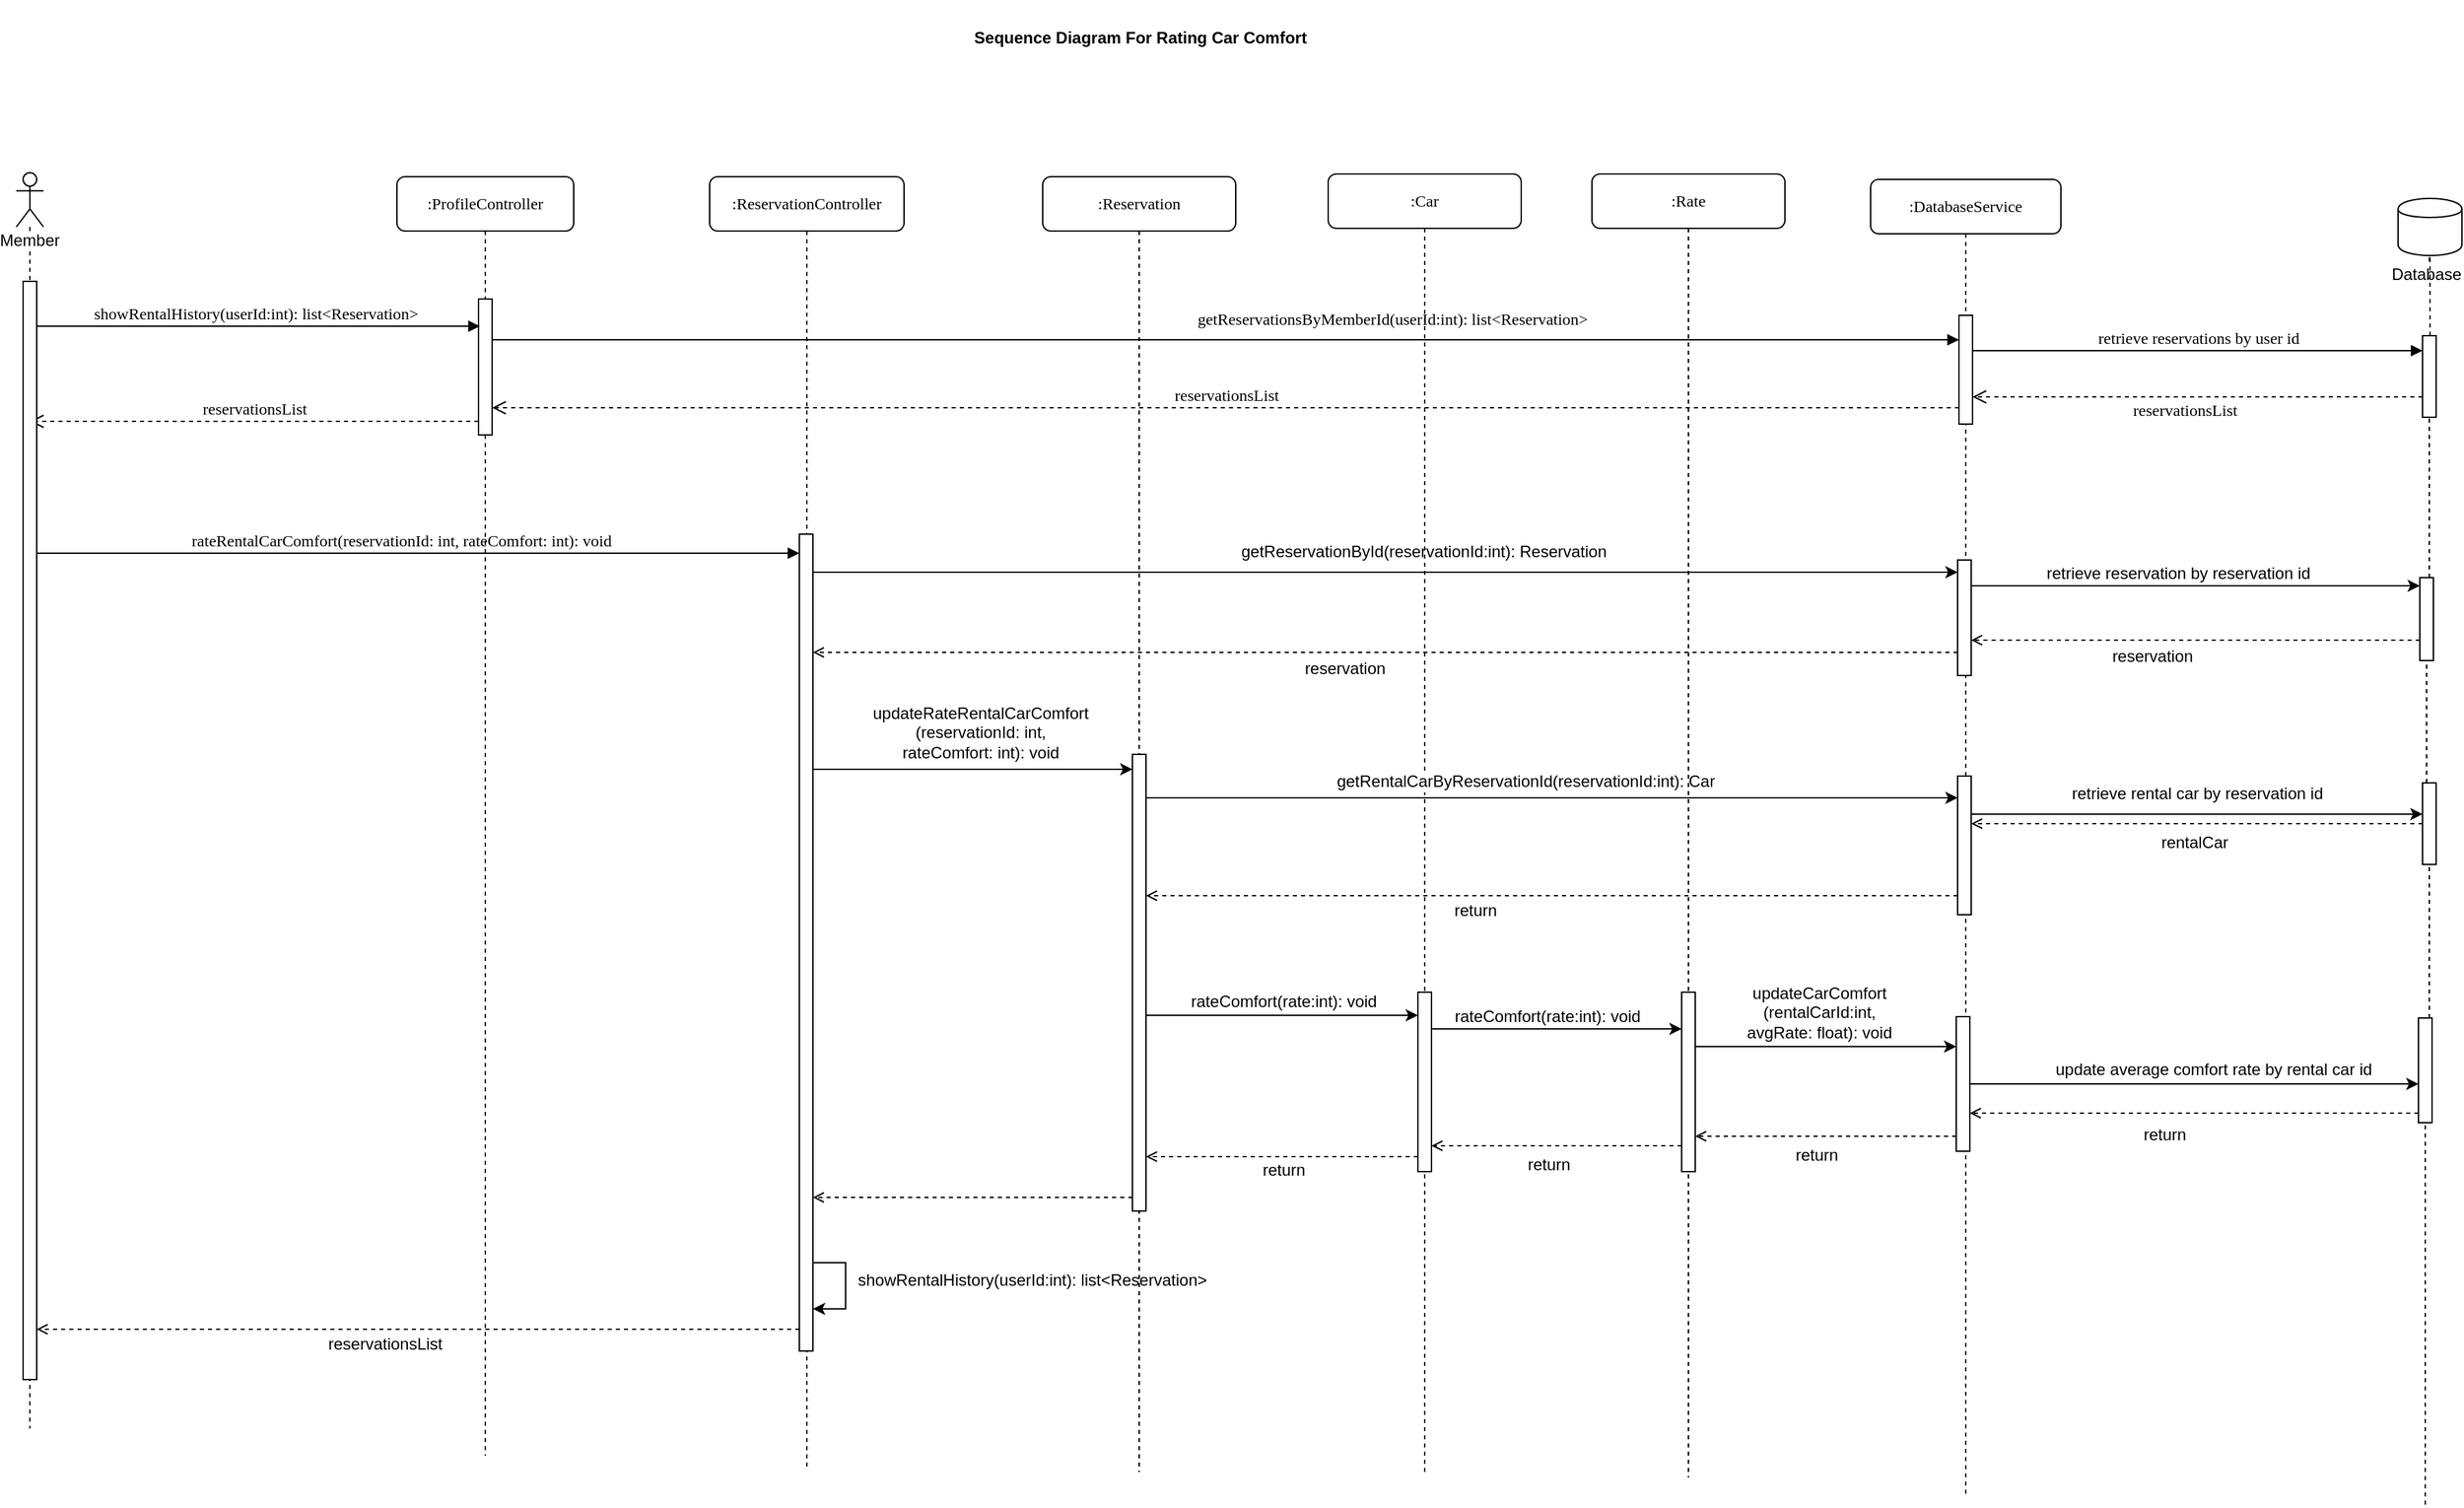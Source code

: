 <mxfile version="13.1.12" type="device"><diagram name="Page-1" id="13e1069c-82ec-6db2-03f1-153e76fe0fe0"><mxGraphModel dx="2662" dy="1570" grid="0" gridSize="10" guides="0" tooltips="1" connect="1" arrows="1" fold="1" page="0" pageScale="1" pageWidth="1100" pageHeight="850" background="#ffffff" math="0" shadow="0"><root><mxCell id="0"/><mxCell id="1" parent="0"/><mxCell id="7baba1c4bc27f4b0-2" value=":ProfileController" style="shape=umlLifeline;perimeter=lifelinePerimeter;whiteSpace=wrap;html=1;container=1;collapsible=0;recursiveResize=0;outlineConnect=0;rounded=1;shadow=0;comic=0;labelBackgroundColor=none;strokeWidth=1;fontFamily=Verdana;fontSize=12;align=center;" parent="1" vertex="1"><mxGeometry x="230" y="70" width="130" height="941" as="geometry"/></mxCell><mxCell id="7baba1c4bc27f4b0-10" value="" style="html=1;points=[];perimeter=orthogonalPerimeter;rounded=0;shadow=0;comic=0;labelBackgroundColor=none;strokeWidth=1;fontFamily=Verdana;fontSize=12;align=center;" parent="7baba1c4bc27f4b0-2" vertex="1"><mxGeometry x="60" y="90" width="10" height="100" as="geometry"/></mxCell><mxCell id="7baba1c4bc27f4b0-4" value=":ReservationController" style="shape=umlLifeline;perimeter=lifelinePerimeter;whiteSpace=wrap;html=1;container=1;collapsible=0;recursiveResize=0;outlineConnect=0;rounded=1;shadow=0;comic=0;labelBackgroundColor=none;strokeWidth=1;fontFamily=Verdana;fontSize=12;align=center;" parent="1" vertex="1"><mxGeometry x="460" y="70" width="143" height="951" as="geometry"/></mxCell><mxCell id="VKYwvumuW-N2ufbcX_XP-48" value="" style="html=1;points=[];perimeter=orthogonalPerimeter;rounded=0;shadow=0;comic=0;labelBackgroundColor=none;strokeWidth=1;fontFamily=Verdana;fontSize=12;align=center;" parent="7baba1c4bc27f4b0-4" vertex="1"><mxGeometry x="66" y="263" width="10" height="601" as="geometry"/></mxCell><mxCell id="VKYwvumuW-N2ufbcX_XP-90" style="edgeStyle=orthogonalEdgeStyle;rounded=0;orthogonalLoop=1;jettySize=auto;html=1;" parent="7baba1c4bc27f4b0-4" source="VKYwvumuW-N2ufbcX_XP-48" target="VKYwvumuW-N2ufbcX_XP-48" edge="1"><mxGeometry relative="1" as="geometry"><mxPoint x="89.43" y="815" as="sourcePoint"/><mxPoint x="75.001" y="853" as="targetPoint"/><Array as="points"><mxPoint x="100" y="799"/><mxPoint x="100" y="833"/></Array></mxGeometry></mxCell><mxCell id="7baba1c4bc27f4b0-5" value=":DatabaseService" style="shape=umlLifeline;perimeter=lifelinePerimeter;whiteSpace=wrap;html=1;container=1;collapsible=0;recursiveResize=0;outlineConnect=0;rounded=1;shadow=0;comic=0;labelBackgroundColor=none;strokeWidth=1;fontFamily=Verdana;fontSize=12;align=center;" parent="1" vertex="1"><mxGeometry x="1314" y="72" width="140" height="968" as="geometry"/></mxCell><mxCell id="7baba1c4bc27f4b0-19" value="" style="html=1;points=[];perimeter=orthogonalPerimeter;rounded=0;shadow=0;comic=0;labelBackgroundColor=none;strokeWidth=1;fontFamily=Verdana;fontSize=12;align=center;" parent="7baba1c4bc27f4b0-5" vertex="1"><mxGeometry x="65" y="100" width="10" height="80" as="geometry"/></mxCell><mxCell id="VKYwvumuW-N2ufbcX_XP-33" value="" style="html=1;points=[];perimeter=orthogonalPerimeter;rounded=0;shadow=0;comic=0;labelBackgroundColor=none;strokeWidth=1;fontFamily=Verdana;fontSize=12;align=center;" parent="7baba1c4bc27f4b0-5" vertex="1"><mxGeometry x="64" y="280" width="10" height="85" as="geometry"/></mxCell><mxCell id="VKYwvumuW-N2ufbcX_XP-64" value="" style="html=1;points=[];perimeter=orthogonalPerimeter;rounded=0;shadow=0;comic=0;labelBackgroundColor=none;strokeWidth=1;fontFamily=Verdana;fontSize=12;align=center;" parent="7baba1c4bc27f4b0-5" vertex="1"><mxGeometry x="64" y="439" width="10" height="102" as="geometry"/></mxCell><mxCell id="VKYwvumuW-N2ufbcX_XP-76" value="" style="html=1;points=[];perimeter=orthogonalPerimeter;rounded=0;shadow=0;comic=0;labelBackgroundColor=none;strokeWidth=1;fontFamily=Verdana;fontSize=12;align=center;" parent="7baba1c4bc27f4b0-5" vertex="1"><mxGeometry x="63" y="616" width="10" height="99" as="geometry"/></mxCell><mxCell id="7baba1c4bc27f4b0-20" value="getReservationsByMemberId(userId:int): list&amp;lt;Reservation&amp;gt;" style="html=1;verticalAlign=bottom;endArrow=block;labelBackgroundColor=none;fontFamily=Verdana;fontSize=12;edgeStyle=elbowEdgeStyle;elbow=vertical;" parent="1" source="7baba1c4bc27f4b0-10" target="7baba1c4bc27f4b0-19" edge="1"><mxGeometry x="0.226" y="6" relative="1" as="geometry"><mxPoint x="650" y="230" as="sourcePoint"/><mxPoint x="730" y="190" as="targetPoint"/><Array as="points"><mxPoint x="350" y="190"/><mxPoint x="760" y="200"/><mxPoint x="690" y="185"/></Array><mxPoint as="offset"/></mxGeometry></mxCell><mxCell id="7baba1c4bc27f4b0-21" value="reservationsList" style="html=1;verticalAlign=bottom;endArrow=open;dashed=1;endSize=8;labelBackgroundColor=none;fontFamily=Verdana;fontSize=12;edgeStyle=elbowEdgeStyle;elbow=vertical;" parent="1" source="7baba1c4bc27f4b0-10" target="Q7UwtsliU7LenJTDQlE5-2" edge="1"><mxGeometry relative="1" as="geometry"><mxPoint x="154" y="213.88" as="targetPoint"/><Array as="points"><mxPoint x="230" y="250"/><mxPoint x="240" y="240"/><mxPoint x="190" y="214"/><mxPoint x="230" y="197"/><mxPoint x="700" y="260"/></Array><mxPoint x="230" y="214" as="sourcePoint"/></mxGeometry></mxCell><mxCell id="7baba1c4bc27f4b0-26" value="retrieve reservations by user id" style="html=1;verticalAlign=bottom;endArrow=block;labelBackgroundColor=none;fontFamily=Verdana;fontSize=12;" parent="1" source="7baba1c4bc27f4b0-19" edge="1" target="2mEJihvLGWSnD44SEvs8-10"><mxGeometry relative="1" as="geometry"><mxPoint x="1365" y="202" as="sourcePoint"/><Array as="points"><mxPoint x="1599" y="198"/></Array><mxPoint x="1720" y="202" as="targetPoint"/></mxGeometry></mxCell><mxCell id="7baba1c4bc27f4b0-30" value="reservationsList" style="html=1;verticalAlign=bottom;endArrow=open;dashed=1;endSize=8;labelBackgroundColor=none;fontFamily=Verdana;fontSize=12;edgeStyle=elbowEdgeStyle;elbow=vertical;" parent="1" target="7baba1c4bc27f4b0-19" edge="1" source="2mEJihvLGWSnD44SEvs8-10"><mxGeometry x="0.964" y="151" relative="1" as="geometry"><mxPoint x="487" y="602" as="targetPoint"/><Array as="points"><mxPoint x="1395" y="232"/><mxPoint x="1172" y="223"/></Array><mxPoint x="1724.5" y="232" as="sourcePoint"/><mxPoint x="150" y="-132" as="offset"/></mxGeometry></mxCell><mxCell id="7baba1c4bc27f4b0-11" value="showRentalHistory(userId:int): list&amp;lt;Reservation&amp;gt;" style="html=1;verticalAlign=bottom;endArrow=block;labelBackgroundColor=none;fontFamily=Verdana;fontSize=12;edgeStyle=elbowEdgeStyle;elbow=vertical;" parent="1" source="Q7UwtsliU7LenJTDQlE5-2" edge="1"><mxGeometry relative="1" as="geometry"><mxPoint x="155" y="180" as="sourcePoint"/><mxPoint x="291" y="180" as="targetPoint"/><Array as="points"><mxPoint x="240" y="180"/></Array></mxGeometry></mxCell><mxCell id="Q7UwtsliU7LenJTDQlE5-2" value="Member" style="shape=umlLifeline;participant=umlActor;perimeter=lifelinePerimeter;whiteSpace=wrap;html=1;container=1;collapsible=0;recursiveResize=0;verticalAlign=top;spacingTop=36;labelBackgroundColor=#ffffff;outlineConnect=0;" parent="1" vertex="1"><mxGeometry x="-50" y="67" width="20" height="924" as="geometry"/></mxCell><mxCell id="7baba1c4bc27f4b0-22" value="" style="html=1;points=[];perimeter=orthogonalPerimeter;rounded=0;shadow=0;comic=0;labelBackgroundColor=none;strokeWidth=1;fontFamily=Verdana;fontSize=12;align=center;" parent="Q7UwtsliU7LenJTDQlE5-2" vertex="1"><mxGeometry x="5" y="80" width="10" height="808" as="geometry"/></mxCell><mxCell id="Q7UwtsliU7LenJTDQlE5-5" value="reservationsList" style="html=1;verticalAlign=bottom;endArrow=open;dashed=1;endSize=8;labelBackgroundColor=none;fontFamily=Verdana;fontSize=12;edgeStyle=elbowEdgeStyle;elbow=vertical;" parent="1" source="7baba1c4bc27f4b0-19" target="7baba1c4bc27f4b0-10" edge="1"><mxGeometry relative="1" as="geometry"><mxPoint x="620" y="231" as="targetPoint"/><Array as="points"><mxPoint x="680" y="240"/><mxPoint x="695" y="231"/></Array><mxPoint x="751" y="231" as="sourcePoint"/></mxGeometry></mxCell><mxCell id="2mEJihvLGWSnD44SEvs8-2" value="&lt;div&gt;&lt;b&gt;Sequence Diagram For Rating Car Comfort&lt;/b&gt;&lt;/div&gt;" style="text;html=1;strokeColor=none;fillColor=none;align=center;verticalAlign=middle;whiteSpace=wrap;rounded=0;" parent="1" vertex="1"><mxGeometry x="558" y="-60" width="438" height="55" as="geometry"/></mxCell><mxCell id="2mEJihvLGWSnD44SEvs8-3" value="" style="shape=cylinder;whiteSpace=wrap;html=1;boundedLbl=1;backgroundOutline=1;" parent="1" vertex="1"><mxGeometry x="1702" y="86" width="47" height="42" as="geometry"/></mxCell><mxCell id="2mEJihvLGWSnD44SEvs8-9" value="" style="endArrow=none;dashed=1;html=1;entryX=0.5;entryY=1;entryDx=0;entryDy=0;" parent="1" source="2mEJihvLGWSnD44SEvs8-14" target="2mEJihvLGWSnD44SEvs8-3" edge="1"><mxGeometry width="50" height="50" relative="1" as="geometry"><mxPoint x="1726" y="534" as="sourcePoint"/><mxPoint x="1389" y="231" as="targetPoint"/></mxGeometry></mxCell><mxCell id="2mEJihvLGWSnD44SEvs8-14" value="Database" style="text;html=1;strokeColor=none;fillColor=none;align=center;verticalAlign=middle;whiteSpace=wrap;rounded=0;" parent="1" vertex="1"><mxGeometry x="1703" y="132" width="40" height="20" as="geometry"/></mxCell><mxCell id="VKYwvumuW-N2ufbcX_XP-8" value=":Reservation" style="shape=umlLifeline;perimeter=lifelinePerimeter;whiteSpace=wrap;html=1;container=1;collapsible=0;recursiveResize=0;outlineConnect=0;rounded=1;shadow=0;comic=0;labelBackgroundColor=none;strokeWidth=1;fontFamily=Verdana;fontSize=12;align=center;" parent="1" vertex="1"><mxGeometry x="705" y="70" width="142" height="953" as="geometry"/></mxCell><mxCell id="VKYwvumuW-N2ufbcX_XP-62" value="" style="html=1;points=[];perimeter=orthogonalPerimeter;rounded=0;shadow=0;comic=0;labelBackgroundColor=none;strokeWidth=1;fontFamily=Verdana;fontSize=12;align=center;" parent="VKYwvumuW-N2ufbcX_XP-8" vertex="1"><mxGeometry x="66" y="425" width="10" height="336" as="geometry"/></mxCell><mxCell id="VKYwvumuW-N2ufbcX_XP-19" value="" style="endArrow=none;dashed=1;html=1;entryX=0.5;entryY=1;entryDx=0;entryDy=0;" parent="1" source="2mEJihvLGWSnD44SEvs8-10" target="2mEJihvLGWSnD44SEvs8-3" edge="1"><mxGeometry width="50" height="50" relative="1" as="geometry"><mxPoint x="1723" y="1088" as="sourcePoint"/><mxPoint x="1723.0" y="623.0" as="targetPoint"/></mxGeometry></mxCell><mxCell id="VKYwvumuW-N2ufbcX_XP-30" value="rateRentalCarComfort(reservationId: int, rateComfort: int): void" style="html=1;verticalAlign=bottom;endArrow=block;labelBackgroundColor=none;fontFamily=Verdana;fontSize=12;edgeStyle=elbowEdgeStyle;elbow=vertical;" parent="1" target="VKYwvumuW-N2ufbcX_XP-48" edge="1" source="7baba1c4bc27f4b0-22"><mxGeometry x="0.13" y="-50" relative="1" as="geometry"><mxPoint x="-130" y="347" as="sourcePoint"/><Array as="points"><mxPoint x="330.68" y="347"/><mxPoint x="190.68" y="297"/><mxPoint x="380.68" y="277"/></Array><mxPoint x="-49" y="-50" as="offset"/><mxPoint x="525.68" y="347" as="targetPoint"/></mxGeometry></mxCell><mxCell id="VKYwvumuW-N2ufbcX_XP-42" style="edgeStyle=orthogonalEdgeStyle;rounded=0;orthogonalLoop=1;jettySize=auto;html=1;dashed=1;endArrow=open;endFill=0;" parent="1" source="VKYwvumuW-N2ufbcX_XP-35" target="VKYwvumuW-N2ufbcX_XP-33" edge="1"><mxGeometry relative="1" as="geometry"><Array as="points"><mxPoint x="1601" y="411"/><mxPoint x="1601" y="411"/></Array></mxGeometry></mxCell><mxCell id="VKYwvumuW-N2ufbcX_XP-43" value="reservation" style="edgeLabel;html=1;align=center;verticalAlign=middle;resizable=0;points=[];fontSize=12;" parent="VKYwvumuW-N2ufbcX_XP-42" vertex="1" connectable="0"><mxGeometry x="-0.146" y="2" relative="1" as="geometry"><mxPoint x="-56" y="10" as="offset"/></mxGeometry></mxCell><mxCell id="VKYwvumuW-N2ufbcX_XP-35" value="" style="html=1;points=[];perimeter=orthogonalPerimeter;rounded=0;shadow=0;comic=0;labelBackgroundColor=none;strokeColor=#000000;strokeWidth=1;fillColor=#FFFFFF;fontFamily=Verdana;fontSize=12;fontColor=#000000;align=center;" parent="1" vertex="1"><mxGeometry x="1718" y="365" width="10" height="61" as="geometry"/></mxCell><mxCell id="VKYwvumuW-N2ufbcX_XP-36" value="" style="endArrow=none;dashed=1;html=1;entryX=0.5;entryY=1;entryDx=0;entryDy=0;" parent="1" source="VKYwvumuW-N2ufbcX_XP-54" target="VKYwvumuW-N2ufbcX_XP-35" edge="1"><mxGeometry width="50" height="50" relative="1" as="geometry"><mxPoint x="1723.0" y="621" as="sourcePoint"/><mxPoint x="1723.0" y="156.0" as="targetPoint"/></mxGeometry></mxCell><mxCell id="VKYwvumuW-N2ufbcX_XP-37" style="edgeStyle=orthogonalEdgeStyle;rounded=0;orthogonalLoop=1;jettySize=auto;html=1;" parent="1" source="VKYwvumuW-N2ufbcX_XP-48" target="VKYwvumuW-N2ufbcX_XP-33" edge="1"><mxGeometry relative="1" as="geometry"><Array as="points"><mxPoint x="675" y="361"/><mxPoint x="675" y="361"/></Array></mxGeometry></mxCell><mxCell id="VKYwvumuW-N2ufbcX_XP-39" value="&lt;font style=&quot;font-size: 12px&quot;&gt;getReservationById(reservationId:int): Reservation&lt;/font&gt;" style="edgeLabel;html=1;align=center;verticalAlign=middle;resizable=0;points=[];" parent="VKYwvumuW-N2ufbcX_XP-37" vertex="1" connectable="0"><mxGeometry x="0.065" y="2" relative="1" as="geometry"><mxPoint y="-13" as="offset"/></mxGeometry></mxCell><mxCell id="VKYwvumuW-N2ufbcX_XP-40" style="edgeStyle=orthogonalEdgeStyle;rounded=0;orthogonalLoop=1;jettySize=auto;html=1;" parent="1" source="VKYwvumuW-N2ufbcX_XP-33" target="VKYwvumuW-N2ufbcX_XP-35" edge="1"><mxGeometry relative="1" as="geometry"><Array as="points"><mxPoint x="1454" y="371"/><mxPoint x="1454" y="371"/></Array></mxGeometry></mxCell><mxCell id="VKYwvumuW-N2ufbcX_XP-41" value="retrieve reservation by reservation id" style="edgeLabel;html=1;align=center;verticalAlign=middle;resizable=0;points=[];fontSize=12;" parent="VKYwvumuW-N2ufbcX_XP-40" vertex="1" connectable="0"><mxGeometry x="-0.076" y="2" relative="1" as="geometry"><mxPoint x="-1" y="-7" as="offset"/></mxGeometry></mxCell><mxCell id="VKYwvumuW-N2ufbcX_XP-49" style="edgeStyle=orthogonalEdgeStyle;rounded=0;orthogonalLoop=1;jettySize=auto;html=1;" parent="1" source="VKYwvumuW-N2ufbcX_XP-48" target="VKYwvumuW-N2ufbcX_XP-62" edge="1"><mxGeometry relative="1" as="geometry"><Array as="points"><mxPoint x="725" y="506"/><mxPoint x="725" y="506"/></Array></mxGeometry></mxCell><mxCell id="VKYwvumuW-N2ufbcX_XP-50" value="&lt;div&gt;&lt;font style=&quot;font-size: 12px&quot;&gt;updateRateRentalCarComfort&lt;/font&gt;&lt;/div&gt;&lt;div&gt;&lt;font style=&quot;font-size: 12px&quot;&gt;(reservationId: int,&lt;/font&gt;&lt;/div&gt;&lt;div&gt;&lt;font style=&quot;font-size: 12px&quot;&gt;rateComfort: int): void&lt;/font&gt;&lt;/div&gt;" style="edgeLabel;html=1;align=center;verticalAlign=middle;resizable=0;points=[];" parent="VKYwvumuW-N2ufbcX_XP-49" vertex="1" connectable="0"><mxGeometry x="-0.172" y="-3" relative="1" as="geometry"><mxPoint x="24.86" y="-30" as="offset"/></mxGeometry></mxCell><mxCell id="VKYwvumuW-N2ufbcX_XP-52" style="edgeStyle=orthogonalEdgeStyle;rounded=0;orthogonalLoop=1;jettySize=auto;html=1;dashed=1;endArrow=open;endFill=0;" parent="1" source="VKYwvumuW-N2ufbcX_XP-48" target="7baba1c4bc27f4b0-22" edge="1"><mxGeometry relative="1" as="geometry"><Array as="points"><mxPoint x="236" y="918"/><mxPoint x="236" y="918"/></Array><mxPoint x="-130" y="923" as="targetPoint"/></mxGeometry></mxCell><mxCell id="VKYwvumuW-N2ufbcX_XP-53" value="reservationsList" style="edgeLabel;html=1;align=center;verticalAlign=middle;resizable=0;points=[];fontSize=12;" parent="VKYwvumuW-N2ufbcX_XP-52" vertex="1" connectable="0"><mxGeometry x="0.006" y="-77" relative="1" as="geometry"><mxPoint x="-23.43" y="88" as="offset"/></mxGeometry></mxCell><mxCell id="VKYwvumuW-N2ufbcX_XP-57" style="edgeStyle=orthogonalEdgeStyle;rounded=0;orthogonalLoop=1;jettySize=auto;html=1;dashed=1;endArrow=open;endFill=0;" parent="1" source="VKYwvumuW-N2ufbcX_XP-54" target="VKYwvumuW-N2ufbcX_XP-64" edge="1"><mxGeometry relative="1" as="geometry"><Array as="points"><mxPoint x="1725" y="569"/><mxPoint x="1198" y="569"/></Array></mxGeometry></mxCell><mxCell id="VKYwvumuW-N2ufbcX_XP-58" value="&lt;font style=&quot;font-size: 12px&quot;&gt;rentalCar&lt;/font&gt;" style="edgeLabel;html=1;align=center;verticalAlign=middle;resizable=0;points=[];" parent="VKYwvumuW-N2ufbcX_XP-57" vertex="1" connectable="0"><mxGeometry x="0.021" y="25" relative="1" as="geometry"><mxPoint x="1.43" y="-11" as="offset"/></mxGeometry></mxCell><mxCell id="VKYwvumuW-N2ufbcX_XP-54" value="" style="html=1;points=[];perimeter=orthogonalPerimeter;rounded=0;shadow=0;comic=0;labelBackgroundColor=none;strokeColor=#000000;strokeWidth=1;fillColor=#FFFFFF;fontFamily=Verdana;fontSize=12;fontColor=#000000;align=center;" parent="1" vertex="1"><mxGeometry x="1720" y="516" width="10" height="60" as="geometry"/></mxCell><mxCell id="VKYwvumuW-N2ufbcX_XP-55" value="" style="endArrow=none;dashed=1;html=1;entryX=0.5;entryY=1;entryDx=0;entryDy=0;" parent="1" source="VKYwvumuW-N2ufbcX_XP-79" target="VKYwvumuW-N2ufbcX_XP-54" edge="1"><mxGeometry width="50" height="50" relative="1" as="geometry"><mxPoint x="1721" y="787" as="sourcePoint"/><mxPoint x="1723.0" y="405" as="targetPoint"/></mxGeometry></mxCell><mxCell id="VKYwvumuW-N2ufbcX_XP-56" style="edgeStyle=orthogonalEdgeStyle;rounded=0;orthogonalLoop=1;jettySize=auto;html=1;" parent="1" source="VKYwvumuW-N2ufbcX_XP-64" target="VKYwvumuW-N2ufbcX_XP-54" edge="1"><mxGeometry relative="1" as="geometry"><Array as="points"><mxPoint x="1465" y="539"/><mxPoint x="1465" y="539"/></Array></mxGeometry></mxCell><mxCell id="VdvEMzdTId3ZS8hJNaaB-8" value="&lt;font style=&quot;font-size: 12px&quot;&gt;retrieve rental car by reservation id&lt;br&gt;&lt;/font&gt;" style="edgeLabel;html=1;align=center;verticalAlign=middle;resizable=0;points=[];" parent="VKYwvumuW-N2ufbcX_XP-56" vertex="1" connectable="0"><mxGeometry x="-0.121" y="5" relative="1" as="geometry"><mxPoint x="19.29" y="-10" as="offset"/></mxGeometry></mxCell><mxCell id="VKYwvumuW-N2ufbcX_XP-61" style="edgeStyle=orthogonalEdgeStyle;rounded=0;orthogonalLoop=1;jettySize=auto;html=1;dashed=1;fontSize=12;endArrow=open;endFill=0;" parent="1" source="VKYwvumuW-N2ufbcX_XP-33" target="VKYwvumuW-N2ufbcX_XP-48" edge="1"><mxGeometry relative="1" as="geometry"><Array as="points"><mxPoint x="858" y="420"/><mxPoint x="858" y="420"/></Array></mxGeometry></mxCell><mxCell id="VKYwvumuW-N2ufbcX_XP-63" value="reservation" style="edgeLabel;html=1;align=center;verticalAlign=middle;resizable=0;points=[];fontSize=12;" parent="VKYwvumuW-N2ufbcX_XP-61" vertex="1" connectable="0"><mxGeometry x="0.172" y="-1" relative="1" as="geometry"><mxPoint x="42.29" y="13" as="offset"/></mxGeometry></mxCell><mxCell id="VKYwvumuW-N2ufbcX_XP-65" value=":Car" style="shape=umlLifeline;perimeter=lifelinePerimeter;whiteSpace=wrap;html=1;container=1;collapsible=0;recursiveResize=0;outlineConnect=0;rounded=1;shadow=0;comic=0;labelBackgroundColor=none;strokeWidth=1;fontFamily=Verdana;fontSize=12;align=center;" parent="1" vertex="1"><mxGeometry x="915" y="68" width="142" height="957" as="geometry"/></mxCell><mxCell id="VKYwvumuW-N2ufbcX_XP-67" value="" style="html=1;points=[];perimeter=orthogonalPerimeter;rounded=0;shadow=0;comic=0;labelBackgroundColor=none;strokeWidth=1;fontFamily=Verdana;fontSize=12;align=center;" parent="VKYwvumuW-N2ufbcX_XP-65" vertex="1"><mxGeometry x="66" y="602" width="10" height="132" as="geometry"/></mxCell><mxCell id="VKYwvumuW-N2ufbcX_XP-68" style="edgeStyle=orthogonalEdgeStyle;rounded=0;orthogonalLoop=1;jettySize=auto;html=1;fontSize=12;" parent="1" source="VKYwvumuW-N2ufbcX_XP-62" target="VKYwvumuW-N2ufbcX_XP-64" edge="1"><mxGeometry relative="1" as="geometry"><Array as="points"><mxPoint x="990" y="527"/><mxPoint x="990" y="527"/></Array></mxGeometry></mxCell><mxCell id="VKYwvumuW-N2ufbcX_XP-69" value="&lt;font style=&quot;font-size: 12px&quot;&gt;getRentalCarByReservationId(reservationId:int): Car&lt;br&gt;&lt;/font&gt;" style="edgeLabel;html=1;align=center;verticalAlign=middle;resizable=0;points=[];fontSize=12;" parent="VKYwvumuW-N2ufbcX_XP-68" vertex="1" connectable="0"><mxGeometry x="0.015" y="66" relative="1" as="geometry"><mxPoint x="-24.57" y="54" as="offset"/></mxGeometry></mxCell><mxCell id="VKYwvumuW-N2ufbcX_XP-70" style="edgeStyle=orthogonalEdgeStyle;rounded=0;orthogonalLoop=1;jettySize=auto;html=1;fontSize=12;dashed=1;endArrow=open;endFill=0;" parent="1" source="VKYwvumuW-N2ufbcX_XP-64" target="VKYwvumuW-N2ufbcX_XP-62" edge="1"><mxGeometry relative="1" as="geometry"><Array as="points"><mxPoint x="1060" y="599"/><mxPoint x="1060" y="599"/></Array></mxGeometry></mxCell><mxCell id="VKYwvumuW-N2ufbcX_XP-71" value="return" style="edgeLabel;html=1;align=center;verticalAlign=middle;resizable=0;points=[];fontSize=12;" parent="VKYwvumuW-N2ufbcX_XP-70" vertex="1" connectable="0"><mxGeometry x="0.209" relative="1" as="geometry"><mxPoint x="5.57" y="11" as="offset"/></mxGeometry></mxCell><mxCell id="VKYwvumuW-N2ufbcX_XP-72" style="edgeStyle=orthogonalEdgeStyle;rounded=0;orthogonalLoop=1;jettySize=auto;html=1;fontSize=12;" parent="1" source="VKYwvumuW-N2ufbcX_XP-62" target="VKYwvumuW-N2ufbcX_XP-67" edge="1"><mxGeometry relative="1" as="geometry"><Array as="points"><mxPoint x="872" y="687"/><mxPoint x="872" y="687"/></Array></mxGeometry></mxCell><mxCell id="VKYwvumuW-N2ufbcX_XP-73" value="rateComfort(rate:int): void" style="edgeLabel;html=1;align=center;verticalAlign=middle;resizable=0;points=[];fontSize=12;" parent="VKYwvumuW-N2ufbcX_XP-72" vertex="1" connectable="0"><mxGeometry x="-0.09" y="-15" relative="1" as="geometry"><mxPoint x="9.57" y="-25" as="offset"/></mxGeometry></mxCell><mxCell id="VKYwvumuW-N2ufbcX_XP-74" style="edgeStyle=orthogonalEdgeStyle;rounded=0;orthogonalLoop=1;jettySize=auto;html=1;fontSize=12;dashed=1;endArrow=open;endFill=0;" parent="1" source="VKYwvumuW-N2ufbcX_XP-67" target="VKYwvumuW-N2ufbcX_XP-62" edge="1"><mxGeometry relative="1" as="geometry"><Array as="points"><mxPoint x="864" y="791"/><mxPoint x="864" y="791"/></Array></mxGeometry></mxCell><mxCell id="VKYwvumuW-N2ufbcX_XP-75" value="return" style="edgeLabel;html=1;align=center;verticalAlign=middle;resizable=0;points=[];fontSize=12;" parent="VKYwvumuW-N2ufbcX_XP-74" vertex="1" connectable="0"><mxGeometry x="-0.2" y="1" relative="1" as="geometry"><mxPoint x="-19" y="9" as="offset"/></mxGeometry></mxCell><mxCell id="VKYwvumuW-N2ufbcX_XP-85" style="edgeStyle=orthogonalEdgeStyle;rounded=0;orthogonalLoop=1;jettySize=auto;html=1;fontSize=12;dashed=1;endArrow=open;endFill=0;" parent="1" source="VKYwvumuW-N2ufbcX_XP-79" target="VKYwvumuW-N2ufbcX_XP-76" edge="1"><mxGeometry relative="1" as="geometry"><Array as="points"><mxPoint x="1466" y="759"/><mxPoint x="1466" y="759"/></Array></mxGeometry></mxCell><mxCell id="VKYwvumuW-N2ufbcX_XP-86" value="return" style="edgeLabel;html=1;align=center;verticalAlign=middle;resizable=0;points=[];fontSize=12;" parent="VKYwvumuW-N2ufbcX_XP-85" vertex="1" connectable="0"><mxGeometry x="0.542" y="-165" relative="1" as="geometry"><mxPoint x="67.29" y="181" as="offset"/></mxGeometry></mxCell><mxCell id="VKYwvumuW-N2ufbcX_XP-79" value="" style="html=1;points=[];perimeter=orthogonalPerimeter;rounded=0;shadow=0;comic=0;labelBackgroundColor=none;strokeColor=#000000;strokeWidth=1;fillColor=#FFFFFF;fontFamily=Verdana;fontSize=12;fontColor=#000000;align=center;" parent="1" vertex="1"><mxGeometry x="1717" y="689" width="10" height="77" as="geometry"/></mxCell><mxCell id="VKYwvumuW-N2ufbcX_XP-80" value="" style="endArrow=none;dashed=1;html=1;entryX=0.5;entryY=1;entryDx=0;entryDy=0;" parent="1" target="VKYwvumuW-N2ufbcX_XP-79" edge="1"><mxGeometry width="50" height="50" relative="1" as="geometry"><mxPoint x="1722" y="1047" as="sourcePoint"/><mxPoint x="1725" y="576" as="targetPoint"/></mxGeometry></mxCell><mxCell id="VKYwvumuW-N2ufbcX_XP-81" style="edgeStyle=orthogonalEdgeStyle;rounded=0;orthogonalLoop=1;jettySize=auto;html=1;fontSize=12;" parent="1" source="VdvEMzdTId3ZS8hJNaaB-2" target="VKYwvumuW-N2ufbcX_XP-76" edge="1"><mxGeometry relative="1" as="geometry"><Array as="points"><mxPoint x="1280" y="710"/><mxPoint x="1280" y="710"/></Array></mxGeometry></mxCell><mxCell id="VKYwvumuW-N2ufbcX_XP-82" value="&lt;div&gt;&lt;font style=&quot;font-size: 12px&quot;&gt;updateCarComfort&lt;/font&gt;&lt;/div&gt;&lt;div&gt;&lt;font style=&quot;font-size: 12px&quot;&gt;(rentalCarId:int,&lt;/font&gt;&lt;/div&gt;&lt;div&gt;&lt;font style=&quot;font-size: 12px&quot;&gt;avgRate: float)&lt;/font&gt;&lt;font style=&quot;font-size: 12px&quot;&gt;: void&lt;/font&gt;&lt;/div&gt;" style="edgeLabel;html=1;align=center;verticalAlign=middle;resizable=0;points=[];fontSize=12;" parent="VKYwvumuW-N2ufbcX_XP-81" vertex="1" connectable="0"><mxGeometry x="-0.045" y="-22" relative="1" as="geometry"><mxPoint x="-0.71" y="-47" as="offset"/></mxGeometry></mxCell><mxCell id="VKYwvumuW-N2ufbcX_XP-83" style="edgeStyle=orthogonalEdgeStyle;rounded=0;orthogonalLoop=1;jettySize=auto;html=1;fontSize=12;" parent="1" source="VKYwvumuW-N2ufbcX_XP-76" target="VKYwvumuW-N2ufbcX_XP-79" edge="1"><mxGeometry relative="1" as="geometry"><Array as="points"><mxPoint x="1386" y="716"/></Array><mxPoint x="1386" y="719" as="sourcePoint"/></mxGeometry></mxCell><mxCell id="VKYwvumuW-N2ufbcX_XP-84" value="update average comfort rate by rental car id" style="edgeLabel;html=1;align=center;verticalAlign=middle;resizable=0;points=[];fontSize=12;" parent="VKYwvumuW-N2ufbcX_XP-83" vertex="1" connectable="0"><mxGeometry x="0.089" y="-2" relative="1" as="geometry"><mxPoint x="-1" y="-13" as="offset"/></mxGeometry></mxCell><mxCell id="VKYwvumuW-N2ufbcX_XP-87" style="edgeStyle=orthogonalEdgeStyle;rounded=0;orthogonalLoop=1;jettySize=auto;html=1;dashed=1;fontSize=12;endArrow=open;endFill=0;" parent="1" source="VKYwvumuW-N2ufbcX_XP-76" target="VdvEMzdTId3ZS8hJNaaB-2" edge="1"><mxGeometry relative="1" as="geometry"><Array as="points"><mxPoint x="1324" y="776"/><mxPoint x="1324" y="776"/></Array></mxGeometry></mxCell><mxCell id="VKYwvumuW-N2ufbcX_XP-88" value="return" style="edgeLabel;html=1;align=center;verticalAlign=middle;resizable=0;points=[];fontSize=12;" parent="VKYwvumuW-N2ufbcX_XP-87" vertex="1" connectable="0"><mxGeometry x="0.243" y="4" relative="1" as="geometry"><mxPoint x="16.71" y="10" as="offset"/></mxGeometry></mxCell><mxCell id="VKYwvumuW-N2ufbcX_XP-89" style="edgeStyle=orthogonalEdgeStyle;rounded=0;orthogonalLoop=1;jettySize=auto;html=1;dashed=1;fontSize=12;endArrow=open;endFill=0;" parent="1" source="VKYwvumuW-N2ufbcX_XP-62" target="VKYwvumuW-N2ufbcX_XP-48" edge="1"><mxGeometry relative="1" as="geometry"><Array as="points"><mxPoint x="627" y="821"/><mxPoint x="627" y="821"/></Array></mxGeometry></mxCell><mxCell id="VKYwvumuW-N2ufbcX_XP-91" value="showRentalHistory(userId:int): list&amp;lt;Reservation&amp;gt;" style="text;html=1;align=center;verticalAlign=middle;resizable=0;points=[];autosize=1;" parent="1" vertex="1"><mxGeometry x="563" y="873" width="267" height="18" as="geometry"/></mxCell><mxCell id="VdvEMzdTId3ZS8hJNaaB-1" value=":Rate" style="shape=umlLifeline;perimeter=lifelinePerimeter;whiteSpace=wrap;html=1;container=1;collapsible=0;recursiveResize=0;outlineConnect=0;rounded=1;shadow=0;comic=0;labelBackgroundColor=none;strokeWidth=1;fontFamily=Verdana;fontSize=12;align=center;" parent="1" vertex="1"><mxGeometry x="1109" y="68" width="142" height="959" as="geometry"/></mxCell><mxCell id="VdvEMzdTId3ZS8hJNaaB-2" value="" style="html=1;points=[];perimeter=orthogonalPerimeter;rounded=0;shadow=0;comic=0;labelBackgroundColor=none;strokeWidth=1;fontFamily=Verdana;fontSize=12;align=center;" parent="VdvEMzdTId3ZS8hJNaaB-1" vertex="1"><mxGeometry x="66" y="602" width="10" height="132" as="geometry"/></mxCell><mxCell id="VdvEMzdTId3ZS8hJNaaB-3" style="edgeStyle=orthogonalEdgeStyle;rounded=0;orthogonalLoop=1;jettySize=auto;html=1;" parent="1" source="VKYwvumuW-N2ufbcX_XP-67" target="VdvEMzdTId3ZS8hJNaaB-2" edge="1"><mxGeometry relative="1" as="geometry"><Array as="points"><mxPoint x="1075" y="697"/><mxPoint x="1075" y="697"/></Array></mxGeometry></mxCell><mxCell id="VdvEMzdTId3ZS8hJNaaB-4" value="&lt;font style=&quot;font-size: 12px&quot;&gt;rateComfort(rate:int)&lt;/font&gt;&lt;font style=&quot;font-size: 12px&quot;&gt;: void&lt;/font&gt;" style="edgeLabel;html=1;align=center;verticalAlign=middle;resizable=0;points=[];" parent="VdvEMzdTId3ZS8hJNaaB-3" vertex="1" connectable="0"><mxGeometry x="-0.255" y="-4" relative="1" as="geometry"><mxPoint x="16.43" y="-13" as="offset"/></mxGeometry></mxCell><mxCell id="VdvEMzdTId3ZS8hJNaaB-5" style="edgeStyle=orthogonalEdgeStyle;rounded=0;orthogonalLoop=1;jettySize=auto;html=1;dashed=1;fontSize=12;endArrow=open;endFill=0;" parent="1" source="VdvEMzdTId3ZS8hJNaaB-2" target="VKYwvumuW-N2ufbcX_XP-67" edge="1"><mxGeometry relative="1" as="geometry"><Array as="points"><mxPoint x="1067" y="783"/><mxPoint x="1067" y="783"/></Array><mxPoint x="1181" y="785.0" as="sourcePoint"/><mxPoint x="989" y="785.0" as="targetPoint"/></mxGeometry></mxCell><mxCell id="VdvEMzdTId3ZS8hJNaaB-6" value="return" style="edgeLabel;html=1;align=center;verticalAlign=middle;resizable=0;points=[];fontSize=12;" parent="VdvEMzdTId3ZS8hJNaaB-5" vertex="1" connectable="0"><mxGeometry x="0.243" y="4" relative="1" as="geometry"><mxPoint x="16.71" y="10" as="offset"/></mxGeometry></mxCell><mxCell id="2mEJihvLGWSnD44SEvs8-10" value="" style="html=1;points=[];perimeter=orthogonalPerimeter;rounded=0;shadow=0;comic=0;labelBackgroundColor=none;strokeColor=#000000;strokeWidth=1;fillColor=#FFFFFF;fontFamily=Verdana;fontSize=12;fontColor=#000000;align=center;" parent="1" vertex="1"><mxGeometry x="1720" y="187" width="10" height="60" as="geometry"/></mxCell><mxCell id="YElu0aotiZ56Qz5IboOJ-1" value="" style="endArrow=none;dashed=1;html=1;entryX=0.5;entryY=1;entryDx=0;entryDy=0;" edge="1" parent="1" source="VKYwvumuW-N2ufbcX_XP-35" target="2mEJihvLGWSnD44SEvs8-10"><mxGeometry width="50" height="50" relative="1" as="geometry"><mxPoint x="1725.5" y="832.0" as="sourcePoint"/><mxPoint x="1725.5" y="128.0" as="targetPoint"/></mxGeometry></mxCell></root></mxGraphModel></diagram></mxfile>